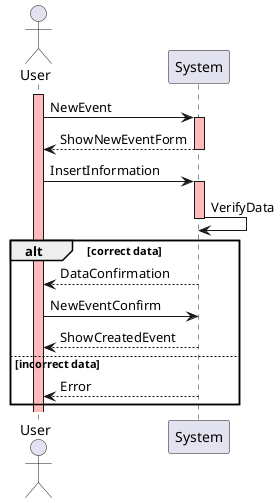 @startuml

actor User
participant System

activate User #FFBBBB
User -> System: NewEvent
activate System #FFBBBB
System --> User: ShowNewEventForm
deactivate System
User -> System: InsertInformation
activate System #FFBBBB
System -> System: VerifyData
deactivate System

alt correct data
  System --> User: DataConfirmation
  User -> System: NewEventConfirm
  System --> User: ShowCreatedEvent
else incorrect data
  System --> User: Error
end

@enduml
